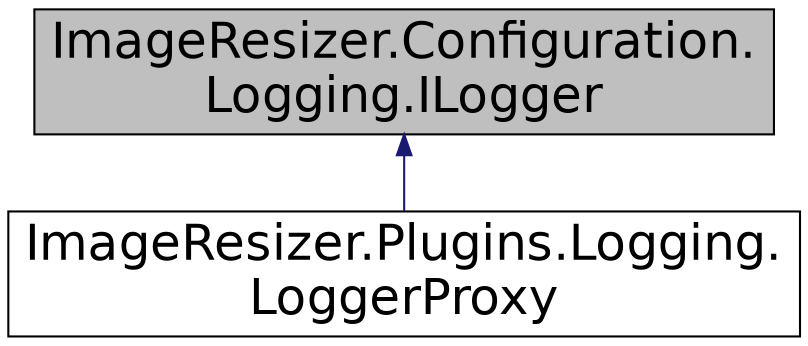 digraph "ImageResizer.Configuration.Logging.ILogger"
{
  edge [fontname="Helvetica",fontsize="24",labelfontname="Helvetica",labelfontsize="24"];
  node [fontname="Helvetica",fontsize="24",shape=record];
  Node1 [label="ImageResizer.Configuration.\lLogging.ILogger",height=0.2,width=0.4,color="black", fillcolor="grey75", style="filled" fontcolor="black"];
  Node1 -> Node2 [dir="back",color="midnightblue",fontsize="24",style="solid",fontname="Helvetica"];
  Node2 [label="ImageResizer.Plugins.Logging.\lLoggerProxy",height=0.2,width=0.4,color="black", fillcolor="white", style="filled",URL="$class_image_resizer_1_1_plugins_1_1_logging_1_1_logger_proxy.html"];
}
